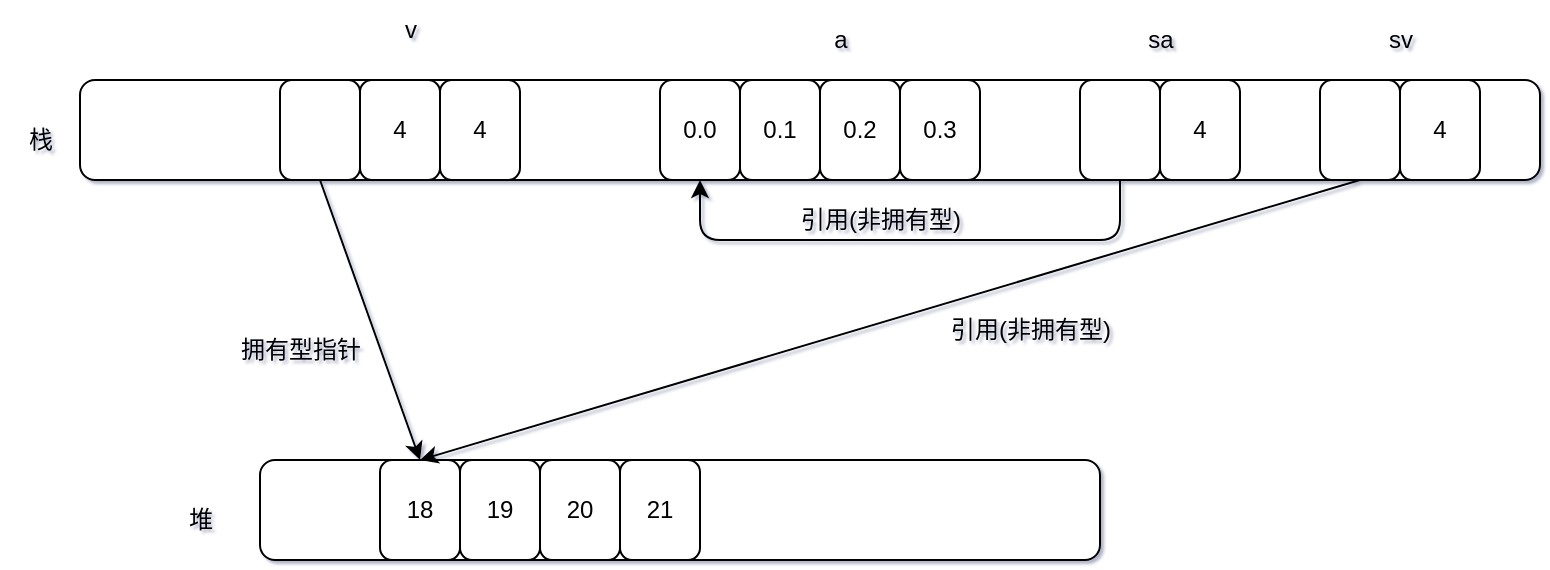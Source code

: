 <mxfile>
    <diagram id="eMQpN7YwVK5diTr48g0L" name="Page-1">
        <mxGraphModel dx="908" dy="555" grid="0" gridSize="10" guides="1" tooltips="1" connect="1" arrows="1" fold="1" page="1" pageScale="1" pageWidth="827" pageHeight="1169" background="#ffffff" math="0" shadow="1">
            <root>
                <mxCell id="0"/>
                <mxCell id="1" parent="0"/>
                <mxCell id="2" value="" style="rounded=1;whiteSpace=wrap;html=1;" parent="1" vertex="1">
                    <mxGeometry x="40" y="200" width="730" height="50" as="geometry"/>
                </mxCell>
                <mxCell id="13" style="edgeStyle=none;html=1;exitX=0.5;exitY=1;exitDx=0;exitDy=0;entryX=0.5;entryY=0;entryDx=0;entryDy=0;" parent="1" source="3" target="9" edge="1">
                    <mxGeometry relative="1" as="geometry"/>
                </mxCell>
                <mxCell id="3" value="" style="rounded=1;whiteSpace=wrap;html=1;" parent="1" vertex="1">
                    <mxGeometry x="140" y="200" width="40" height="50" as="geometry"/>
                </mxCell>
                <mxCell id="5" value="4" style="rounded=1;whiteSpace=wrap;html=1;" parent="1" vertex="1">
                    <mxGeometry x="180" y="200" width="40" height="50" as="geometry"/>
                </mxCell>
                <mxCell id="6" value="4" style="rounded=1;whiteSpace=wrap;html=1;" parent="1" vertex="1">
                    <mxGeometry x="220" y="200" width="40" height="50" as="geometry"/>
                </mxCell>
                <mxCell id="7" value="v" style="text;html=1;align=center;verticalAlign=middle;resizable=0;points=[];autosize=1;strokeColor=none;fillColor=none;" parent="1" vertex="1">
                    <mxGeometry x="190" y="160" width="30" height="30" as="geometry"/>
                </mxCell>
                <mxCell id="8" value="" style="rounded=1;whiteSpace=wrap;html=1;" parent="1" vertex="1">
                    <mxGeometry x="130" y="390" width="420" height="50" as="geometry"/>
                </mxCell>
                <mxCell id="9" value="18" style="rounded=1;whiteSpace=wrap;html=1;" parent="1" vertex="1">
                    <mxGeometry x="190" y="390" width="40" height="50" as="geometry"/>
                </mxCell>
                <mxCell id="10" value="19" style="rounded=1;whiteSpace=wrap;html=1;" parent="1" vertex="1">
                    <mxGeometry x="230" y="390" width="40" height="50" as="geometry"/>
                </mxCell>
                <mxCell id="11" value="20" style="rounded=1;whiteSpace=wrap;html=1;" parent="1" vertex="1">
                    <mxGeometry x="270" y="390" width="40" height="50" as="geometry"/>
                </mxCell>
                <mxCell id="12" value="21" style="rounded=1;whiteSpace=wrap;html=1;" parent="1" vertex="1">
                    <mxGeometry x="310" y="390" width="40" height="50" as="geometry"/>
                </mxCell>
                <mxCell id="14" value="栈" style="text;html=1;align=center;verticalAlign=middle;resizable=0;points=[];autosize=1;strokeColor=none;fillColor=none;" parent="1" vertex="1">
                    <mxGeometry y="215" width="40" height="30" as="geometry"/>
                </mxCell>
                <mxCell id="15" value="0.0" style="rounded=1;whiteSpace=wrap;html=1;" parent="1" vertex="1">
                    <mxGeometry x="330" y="200" width="40" height="50" as="geometry"/>
                </mxCell>
                <mxCell id="17" value="0.1" style="rounded=1;whiteSpace=wrap;html=1;" parent="1" vertex="1">
                    <mxGeometry x="370" y="200" width="40" height="50" as="geometry"/>
                </mxCell>
                <mxCell id="18" value="0.2" style="rounded=1;whiteSpace=wrap;html=1;" parent="1" vertex="1">
                    <mxGeometry x="410" y="200" width="40" height="50" as="geometry"/>
                </mxCell>
                <mxCell id="19" value="0.3" style="rounded=1;whiteSpace=wrap;html=1;" parent="1" vertex="1">
                    <mxGeometry x="450" y="200" width="40" height="50" as="geometry"/>
                </mxCell>
                <mxCell id="20" value="a" style="text;html=1;align=center;verticalAlign=middle;resizable=0;points=[];autosize=1;strokeColor=none;fillColor=none;" parent="1" vertex="1">
                    <mxGeometry x="405" y="165" width="30" height="30" as="geometry"/>
                </mxCell>
                <mxCell id="35" style="edgeStyle=orthogonalEdgeStyle;html=1;exitX=0.5;exitY=1;exitDx=0;exitDy=0;entryX=0.5;entryY=1;entryDx=0;entryDy=0;" parent="1" source="21" target="15" edge="1">
                    <mxGeometry relative="1" as="geometry">
                        <Array as="points">
                            <mxPoint x="560" y="280"/>
                            <mxPoint x="350" y="280"/>
                        </Array>
                    </mxGeometry>
                </mxCell>
                <mxCell id="21" value="" style="rounded=1;whiteSpace=wrap;html=1;" parent="1" vertex="1">
                    <mxGeometry x="540" y="200" width="40" height="50" as="geometry"/>
                </mxCell>
                <mxCell id="22" value="4" style="rounded=1;whiteSpace=wrap;html=1;" parent="1" vertex="1">
                    <mxGeometry x="580" y="200" width="40" height="50" as="geometry"/>
                </mxCell>
                <mxCell id="23" value="sa" style="text;html=1;align=center;verticalAlign=middle;resizable=0;points=[];autosize=1;strokeColor=none;fillColor=none;" parent="1" vertex="1">
                    <mxGeometry x="560" y="165" width="40" height="30" as="geometry"/>
                </mxCell>
                <mxCell id="30" style="edgeStyle=none;html=1;exitX=0.5;exitY=1;exitDx=0;exitDy=0;entryX=0.5;entryY=0;entryDx=0;entryDy=0;" parent="1" source="24" target="9" edge="1">
                    <mxGeometry relative="1" as="geometry"/>
                </mxCell>
                <mxCell id="24" value="" style="rounded=1;whiteSpace=wrap;html=1;" parent="1" vertex="1">
                    <mxGeometry x="660" y="200" width="40" height="50" as="geometry"/>
                </mxCell>
                <mxCell id="25" value="4" style="rounded=1;whiteSpace=wrap;html=1;" parent="1" vertex="1">
                    <mxGeometry x="700" y="200" width="40" height="50" as="geometry"/>
                </mxCell>
                <mxCell id="29" value="sv" style="text;html=1;align=center;verticalAlign=middle;resizable=0;points=[];autosize=1;strokeColor=none;fillColor=none;" parent="1" vertex="1">
                    <mxGeometry x="680" y="165" width="40" height="30" as="geometry"/>
                </mxCell>
                <mxCell id="36" value="堆" style="text;html=1;align=center;verticalAlign=middle;resizable=0;points=[];autosize=1;strokeColor=none;fillColor=none;" parent="1" vertex="1">
                    <mxGeometry x="80" y="405" width="40" height="30" as="geometry"/>
                </mxCell>
                <mxCell id="37" value="引用(非拥有型)" style="text;html=1;align=center;verticalAlign=middle;resizable=0;points=[];autosize=1;strokeColor=none;fillColor=none;" parent="1" vertex="1">
                    <mxGeometry x="390" y="255" width="100" height="30" as="geometry"/>
                </mxCell>
                <mxCell id="38" value="拥有型指针" style="text;html=1;align=center;verticalAlign=middle;resizable=0;points=[];autosize=1;strokeColor=none;fillColor=none;" parent="1" vertex="1">
                    <mxGeometry x="110" y="320" width="80" height="30" as="geometry"/>
                </mxCell>
                <mxCell id="39" value="引用(非拥有型)" style="text;html=1;align=center;verticalAlign=middle;resizable=0;points=[];autosize=1;strokeColor=none;fillColor=none;" parent="1" vertex="1">
                    <mxGeometry x="465" y="310" width="100" height="30" as="geometry"/>
                </mxCell>
            </root>
        </mxGraphModel>
    </diagram>
</mxfile>